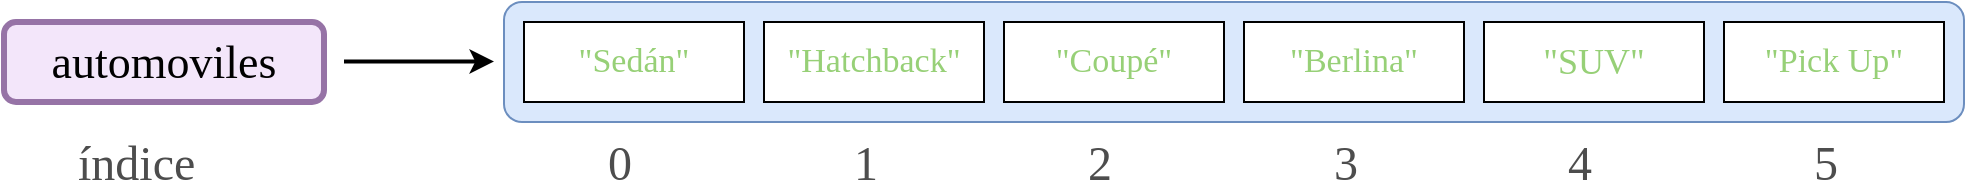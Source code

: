<mxfile version="14.9.6" type="device"><diagram id="CZdY7CtGrKhzmkFzMvzD" name="Page-1"><mxGraphModel dx="1364" dy="816" grid="1" gridSize="10" guides="1" tooltips="1" connect="1" arrows="1" fold="1" page="1" pageScale="1" pageWidth="850" pageHeight="1100" math="0" shadow="0"><root><mxCell id="0"/><mxCell id="1" parent="0"/><mxCell id="PvWQjhXEa1DiLPLonXKP-1" value="" style="rounded=1;whiteSpace=wrap;html=1;fillColor=#dae8fc;strokeColor=#6c8ebf;" parent="1" vertex="1"><mxGeometry x="310" y="250" width="730" height="60" as="geometry"/></mxCell><mxCell id="bCf09pyPZErFV4oS7SNd-6" style="edgeStyle=orthogonalEdgeStyle;rounded=0;orthogonalLoop=1;jettySize=auto;html=1;strokeWidth=2;" parent="1" edge="1"><mxGeometry relative="1" as="geometry"><mxPoint x="305" y="279.76" as="targetPoint"/><mxPoint x="230" y="279.76" as="sourcePoint"/></mxGeometry></mxCell><mxCell id="bCf09pyPZErFV4oS7SNd-7" value="&lt;span style=&quot;font-size: 23px&quot;&gt;automoviles&lt;/span&gt;" style="rounded=1;whiteSpace=wrap;html=1;fontFamily=Cascadia Code;fontSource=https%3A%2F%2Ffonts.googleapis.com%2Fcss%3Ffamily%3DCascadia%2BCode;strokeColor=#9673a6;strokeWidth=3;fillColor=#F3E6FA;" parent="1" vertex="1"><mxGeometry x="60" y="260" width="160" height="40" as="geometry"/></mxCell><mxCell id="RLmSoWUlbvDOE9QrlRxC-2" value="&lt;span style=&quot;color: rgb(151 , 208 , 119) ; font-family: &amp;#34;cascadia code&amp;#34;&quot;&gt;&lt;font style=&quot;font-size: 17px&quot;&gt;&quot;Sedán&quot;&lt;/font&gt;&lt;/span&gt;" style="rounded=0;whiteSpace=wrap;html=1;" parent="1" vertex="1"><mxGeometry x="320" y="260" width="110" height="40" as="geometry"/></mxCell><mxCell id="RLmSoWUlbvDOE9QrlRxC-3" value="&lt;span style=&quot;color: rgb(151 , 208 , 119) ; font-family: &amp;#34;cascadia code&amp;#34;&quot;&gt;&lt;font style=&quot;font-size: 17px&quot;&gt;&quot;Hatchback&quot;&lt;/font&gt;&lt;/span&gt;" style="rounded=0;whiteSpace=wrap;html=1;" parent="1" vertex="1"><mxGeometry x="440" y="260" width="110" height="40" as="geometry"/></mxCell><mxCell id="RLmSoWUlbvDOE9QrlRxC-4" value="&lt;span style=&quot;color: rgb(151 , 208 , 119) ; font-family: &amp;#34;cascadia code&amp;#34;&quot;&gt;&lt;font style=&quot;font-size: 17px&quot;&gt;&quot;Coupé&quot;&lt;/font&gt;&lt;/span&gt;" style="rounded=0;whiteSpace=wrap;html=1;" parent="1" vertex="1"><mxGeometry x="560" y="260" width="110" height="40" as="geometry"/></mxCell><mxCell id="RLmSoWUlbvDOE9QrlRxC-5" value="&lt;span style=&quot;color: rgb(151 , 208 , 119) ; font-family: &amp;#34;cascadia code&amp;#34;&quot;&gt;&lt;font style=&quot;font-size: 17px&quot;&gt;&quot;Berlina&quot;&lt;/font&gt;&lt;/span&gt;" style="rounded=0;whiteSpace=wrap;html=1;" parent="1" vertex="1"><mxGeometry x="680" y="260" width="110" height="40" as="geometry"/></mxCell><mxCell id="RLmSoWUlbvDOE9QrlRxC-6" value="&lt;span style=&quot;color: rgb(151 , 208 , 119) ; font-family: &amp;#34;cascadia code&amp;#34;&quot;&gt;&lt;font style=&quot;font-size: 18px&quot;&gt;&quot;SUV&quot;&lt;/font&gt;&lt;/span&gt;" style="rounded=0;whiteSpace=wrap;html=1;" parent="1" vertex="1"><mxGeometry x="800" y="260" width="110" height="40" as="geometry"/></mxCell><mxCell id="RLmSoWUlbvDOE9QrlRxC-7" value="&lt;span style=&quot;color: rgb(151 , 208 , 119) ; font-family: &amp;#34;cascadia code&amp;#34;&quot;&gt;&lt;font style=&quot;font-size: 17px&quot;&gt;&quot;Pick Up&quot;&lt;/font&gt;&lt;/span&gt;" style="rounded=0;whiteSpace=wrap;html=1;" parent="1" vertex="1"><mxGeometry x="920" y="260" width="110" height="40" as="geometry"/></mxCell><mxCell id="RLmSoWUlbvDOE9QrlRxC-9" value="&lt;div style=&quot;text-align: center&quot;&gt;&lt;font color=&quot;#4d4d4d&quot; face=&quot;cascadia code&quot; style=&quot;font-size: 24px&quot;&gt;0&lt;/font&gt;&lt;/div&gt;" style="text;whiteSpace=wrap;html=1;" parent="1" vertex="1"><mxGeometry x="360" y="310" width="15" height="30" as="geometry"/></mxCell><mxCell id="RLmSoWUlbvDOE9QrlRxC-11" value="&lt;div style=&quot;text-align: center&quot;&gt;&lt;font color=&quot;#4d4d4d&quot; face=&quot;cascadia code&quot; style=&quot;font-size: 24px&quot;&gt;1&lt;/font&gt;&lt;/div&gt;" style="text;whiteSpace=wrap;html=1;" parent="1" vertex="1"><mxGeometry x="482.5" y="310" width="15" height="30" as="geometry"/></mxCell><mxCell id="RLmSoWUlbvDOE9QrlRxC-12" value="&lt;div style=&quot;text-align: center&quot;&gt;&lt;font color=&quot;#4d4d4d&quot; face=&quot;cascadia code&quot;&gt;&lt;span style=&quot;font-size: 24px&quot;&gt;2&lt;/span&gt;&lt;/font&gt;&lt;/div&gt;" style="text;whiteSpace=wrap;html=1;" parent="1" vertex="1"><mxGeometry x="600" y="310" width="15" height="30" as="geometry"/></mxCell><mxCell id="RLmSoWUlbvDOE9QrlRxC-13" value="&lt;div style=&quot;text-align: center&quot;&gt;&lt;font color=&quot;#4d4d4d&quot; face=&quot;cascadia code&quot; style=&quot;font-size: 24px&quot;&gt;3&lt;/font&gt;&lt;/div&gt;" style="text;whiteSpace=wrap;html=1;" parent="1" vertex="1"><mxGeometry x="722.5" y="310" width="15" height="30" as="geometry"/></mxCell><mxCell id="RLmSoWUlbvDOE9QrlRxC-14" value="&lt;div style=&quot;text-align: center&quot;&gt;&lt;font color=&quot;#4d4d4d&quot; face=&quot;cascadia code&quot;&gt;&lt;span style=&quot;font-size: 24px&quot;&gt;4&lt;/span&gt;&lt;/font&gt;&lt;/div&gt;" style="text;whiteSpace=wrap;html=1;" parent="1" vertex="1"><mxGeometry x="840" y="310" width="15" height="30" as="geometry"/></mxCell><mxCell id="RLmSoWUlbvDOE9QrlRxC-15" value="&lt;div style=&quot;text-align: center&quot;&gt;&lt;font color=&quot;#4d4d4d&quot; face=&quot;cascadia code&quot;&gt;&lt;span style=&quot;font-size: 24px&quot;&gt;5&lt;/span&gt;&lt;/font&gt;&lt;/div&gt;" style="text;whiteSpace=wrap;html=1;" parent="1" vertex="1"><mxGeometry x="962.5" y="310" width="15" height="30" as="geometry"/></mxCell><mxCell id="RLmSoWUlbvDOE9QrlRxC-16" value="&lt;div style=&quot;text-align: center&quot;&gt;&lt;font color=&quot;#4d4d4d&quot; face=&quot;cascadia code&quot; style=&quot;font-size: 24px&quot;&gt;índice&lt;/font&gt;&lt;/div&gt;" style="text;whiteSpace=wrap;html=1;" parent="1" vertex="1"><mxGeometry x="95" y="310" width="90" height="30" as="geometry"/></mxCell></root></mxGraphModel></diagram></mxfile>